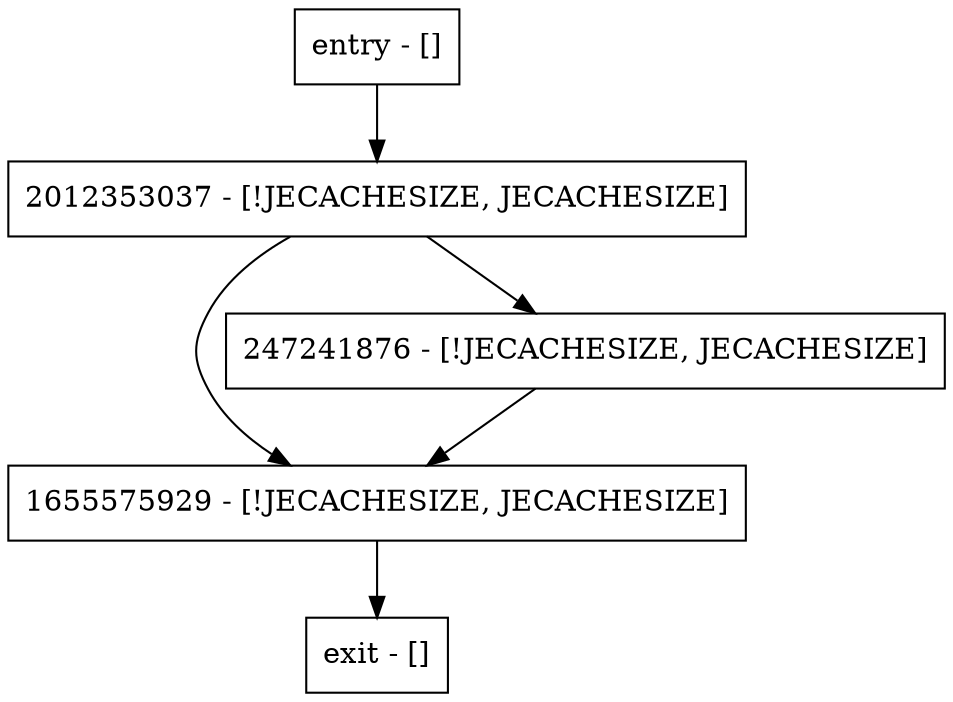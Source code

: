 digraph appendLsn {
node [shape=record];
entry [label="entry - []"];
exit [label="exit - []"];
1655575929 [label="1655575929 - [!JECACHESIZE, JECACHESIZE]"];
2012353037 [label="2012353037 - [!JECACHESIZE, JECACHESIZE]"];
247241876 [label="247241876 - [!JECACHESIZE, JECACHESIZE]"];
entry;
exit;
entry -> 2012353037;
1655575929 -> exit;
2012353037 -> 1655575929;
2012353037 -> 247241876;
247241876 -> 1655575929;
}
